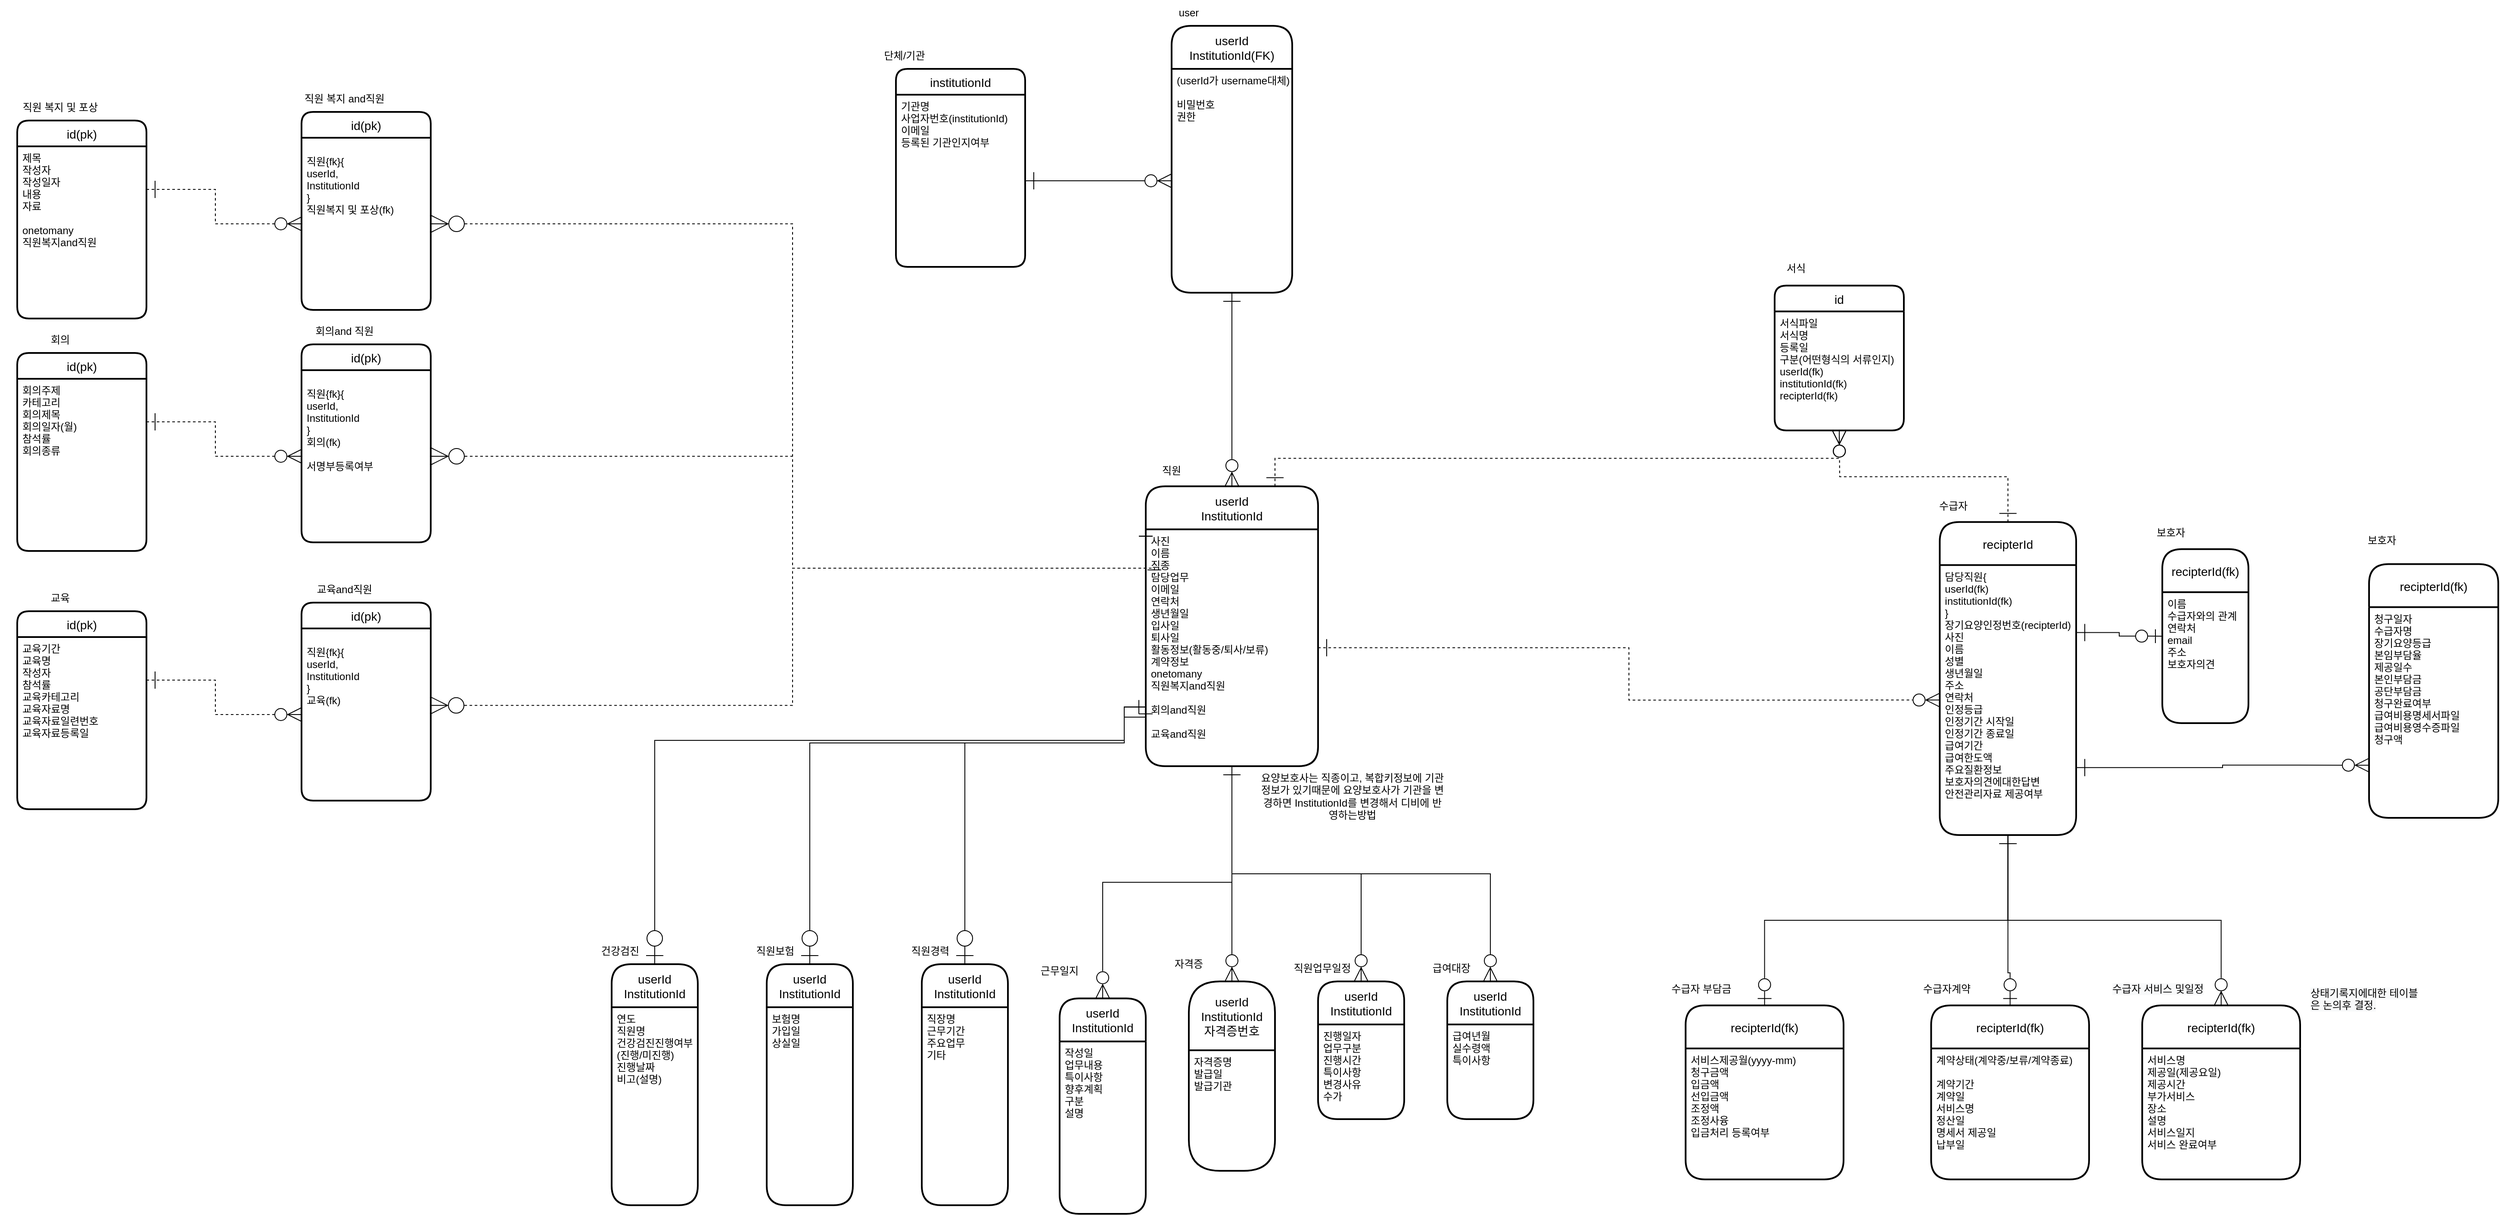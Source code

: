 <mxfile version="17.4.5" type="github">
  <diagram id="R2lEEEUBdFMjLlhIrx00" name="Page-1">
    <mxGraphModel dx="3601" dy="1676" grid="1" gridSize="10" guides="1" tooltips="1" connect="1" arrows="1" fold="1" page="1" pageScale="1" pageWidth="850" pageHeight="1100" math="0" shadow="0" extFonts="Permanent Marker^https://fonts.googleapis.com/css?family=Permanent+Marker">
      <root>
        <mxCell id="0" />
        <mxCell id="1" parent="0" />
        <mxCell id="DIDQX_OVSp32dabbZ__B-63" style="edgeStyle=orthogonalEdgeStyle;rounded=0;orthogonalLoop=1;jettySize=auto;html=1;exitX=0.5;exitY=1;exitDx=0;exitDy=0;entryX=0.5;entryY=0;entryDx=0;entryDy=0;startArrow=ERone;startFill=0;endArrow=ERzeroToMany;endFill=0;startSize=18;endSize=14;" edge="1" parent="1" source="DIDQX_OVSp32dabbZ__B-9" target="DIDQX_OVSp32dabbZ__B-27">
          <mxGeometry relative="1" as="geometry" />
        </mxCell>
        <mxCell id="DIDQX_OVSp32dabbZ__B-64" style="edgeStyle=orthogonalEdgeStyle;rounded=0;orthogonalLoop=1;jettySize=auto;html=1;exitX=0.5;exitY=1;exitDx=0;exitDy=0;startArrow=ERone;startFill=0;endArrow=ERzeroToMany;endFill=0;startSize=18;endSize=14;" edge="1" parent="1" source="DIDQX_OVSp32dabbZ__B-9" target="DIDQX_OVSp32dabbZ__B-25">
          <mxGeometry relative="1" as="geometry">
            <mxPoint x="230" y="480" as="sourcePoint" />
            <mxPoint x="530" y="580" as="targetPoint" />
          </mxGeometry>
        </mxCell>
        <mxCell id="DIDQX_OVSp32dabbZ__B-65" style="edgeStyle=orthogonalEdgeStyle;rounded=0;orthogonalLoop=1;jettySize=auto;html=1;exitX=0.5;exitY=1;exitDx=0;exitDy=0;startArrow=ERone;startFill=0;endArrow=ERzeroToMany;endFill=0;startSize=18;endSize=14;entryX=0.5;entryY=0;entryDx=0;entryDy=0;" edge="1" parent="1" source="DIDQX_OVSp32dabbZ__B-9" target="DIDQX_OVSp32dabbZ__B-14">
          <mxGeometry relative="1" as="geometry">
            <mxPoint x="230" y="480" as="sourcePoint" />
            <mxPoint x="380" y="580" as="targetPoint" />
          </mxGeometry>
        </mxCell>
        <mxCell id="DIDQX_OVSp32dabbZ__B-66" style="edgeStyle=orthogonalEdgeStyle;rounded=0;orthogonalLoop=1;jettySize=auto;html=1;exitX=0.5;exitY=1;exitDx=0;exitDy=0;startArrow=ERone;startFill=0;endArrow=ERzeroToMany;endFill=0;startSize=18;endSize=14;entryX=0.5;entryY=0;entryDx=0;entryDy=0;" edge="1" parent="1" source="DIDQX_OVSp32dabbZ__B-9" target="DIDQX_OVSp32dabbZ__B-18">
          <mxGeometry relative="1" as="geometry">
            <mxPoint x="230" y="480" as="sourcePoint" />
            <mxPoint x="230" y="580" as="targetPoint" />
          </mxGeometry>
        </mxCell>
        <mxCell id="DIDQX_OVSp32dabbZ__B-67" style="edgeStyle=orthogonalEdgeStyle;rounded=0;orthogonalLoop=1;jettySize=auto;html=1;exitX=1;exitY=0.5;exitDx=0;exitDy=0;startArrow=ERone;startFill=0;endArrow=ERzeroToMany;endFill=0;startSize=18;endSize=14;entryX=0;entryY=0.5;entryDx=0;entryDy=0;" edge="1" parent="1" source="DIDQX_OVSp32dabbZ__B-3" target="DIDQX_OVSp32dabbZ__B-7">
          <mxGeometry relative="1" as="geometry">
            <mxPoint x="-360" y="30" as="sourcePoint" />
            <mxPoint x="-510" y="130" as="targetPoint" />
          </mxGeometry>
        </mxCell>
        <mxCell id="DIDQX_OVSp32dabbZ__B-68" style="edgeStyle=orthogonalEdgeStyle;rounded=0;orthogonalLoop=1;jettySize=auto;html=1;exitX=0.5;exitY=1;exitDx=0;exitDy=0;startArrow=ERone;startFill=0;endArrow=ERzeroToMany;endFill=0;startSize=18;endSize=14;entryX=0.5;entryY=0;entryDx=0;entryDy=0;" edge="1" parent="1" source="DIDQX_OVSp32dabbZ__B-7" target="DIDQX_OVSp32dabbZ__B-8">
          <mxGeometry relative="1" as="geometry">
            <mxPoint x="145" y="210" as="sourcePoint" />
            <mxPoint x="-5" y="310" as="targetPoint" />
          </mxGeometry>
        </mxCell>
        <mxCell id="DIDQX_OVSp32dabbZ__B-72" style="edgeStyle=orthogonalEdgeStyle;rounded=0;orthogonalLoop=1;jettySize=auto;html=1;exitX=1;exitY=0.5;exitDx=0;exitDy=0;startArrow=ERone;startFill=0;endArrow=ERzeroToMany;endFill=0;startSize=18;endSize=14;entryX=0;entryY=0.5;entryDx=0;entryDy=0;dashed=1;" edge="1" parent="1" source="DIDQX_OVSp32dabbZ__B-9" target="DIDQX_OVSp32dabbZ__B-30">
          <mxGeometry relative="1" as="geometry">
            <mxPoint x="230" y="130" as="sourcePoint" />
            <mxPoint x="230" y="200" as="targetPoint" />
          </mxGeometry>
        </mxCell>
        <mxCell id="DIDQX_OVSp32dabbZ__B-73" style="edgeStyle=orthogonalEdgeStyle;rounded=0;orthogonalLoop=1;jettySize=auto;html=1;exitX=1;exitY=0.25;exitDx=0;exitDy=0;startArrow=ERone;startFill=0;endArrow=ERzeroToOne;endFill=0;startSize=18;endSize=14;entryX=0;entryY=0.5;entryDx=0;entryDy=0;" edge="1" parent="1" source="DIDQX_OVSp32dabbZ__B-30" target="DIDQX_OVSp32dabbZ__B-31">
          <mxGeometry relative="1" as="geometry">
            <mxPoint x="450" y="90" as="sourcePoint" />
            <mxPoint x="450" y="160" as="targetPoint" />
          </mxGeometry>
        </mxCell>
        <mxCell id="DIDQX_OVSp32dabbZ__B-117" style="edgeStyle=orthogonalEdgeStyle;rounded=0;orthogonalLoop=1;jettySize=auto;html=1;exitX=0.5;exitY=0;exitDx=0;exitDy=0;startArrow=ERzeroToOne;startFill=0;endArrow=ERone;endFill=0;startSize=18;endSize=14;entryX=0;entryY=0.75;entryDx=0;entryDy=0;" edge="1" parent="1" source="DIDQX_OVSp32dabbZ__B-114" target="DIDQX_OVSp32dabbZ__B-9">
          <mxGeometry relative="1" as="geometry">
            <mxPoint x="70" y="327.5" as="sourcePoint" />
            <mxPoint x="170" y="325.0" as="targetPoint" />
            <Array as="points">
              <mxPoint x="-610" y="413" />
              <mxPoint x="-425" y="413" />
            </Array>
          </mxGeometry>
        </mxCell>
        <mxCell id="DIDQX_OVSp32dabbZ__B-120" style="edgeStyle=orthogonalEdgeStyle;rounded=0;orthogonalLoop=1;jettySize=auto;html=1;exitX=0.5;exitY=0;exitDx=0;exitDy=0;startArrow=ERzeroToOne;startFill=0;endArrow=ERone;endFill=0;startSize=18;endSize=14;entryX=0;entryY=0.75;entryDx=0;entryDy=0;" edge="1" parent="1" source="DIDQX_OVSp32dabbZ__B-118" target="DIDQX_OVSp32dabbZ__B-9">
          <mxGeometry relative="1" as="geometry">
            <mxPoint x="-110" y="550" as="sourcePoint" />
            <mxPoint x="175.0" y="470.0" as="targetPoint" />
            <Array as="points">
              <mxPoint x="-790" y="413" />
              <mxPoint x="-425" y="413" />
            </Array>
          </mxGeometry>
        </mxCell>
        <mxCell id="DIDQX_OVSp32dabbZ__B-122" value="" style="group" vertex="1" connectable="0" parent="1">
          <mxGeometry x="-400" y="80" width="200" height="360" as="geometry" />
        </mxCell>
        <mxCell id="DIDQX_OVSp32dabbZ__B-8" value="userId&#xa;InstitutionId" style="swimlane;childLayout=stackLayout;horizontal=1;startSize=50;horizontalStack=0;rounded=1;fontSize=14;fontStyle=0;strokeWidth=2;resizeParent=0;resizeLast=1;shadow=0;dashed=0;align=center;" vertex="1" parent="DIDQX_OVSp32dabbZ__B-122">
          <mxGeometry y="34.839" width="200" height="325.161" as="geometry" />
        </mxCell>
        <mxCell id="DIDQX_OVSp32dabbZ__B-9" value="사진&#xa;이름&#xa;직종&#xa;담당업무&#xa;이메일&#xa;연락처&#xa;생년월일&#xa;입사일&#xa;퇴사일&#xa;활동정보(활동중/퇴사/보류)&#xa;계약정보&#xa;onetomany&#xa;직원복지and직원&#xa;&#xa;회의and직원&#xa;&#xa;교육and직원" style="align=left;strokeColor=none;fillColor=none;spacingLeft=4;fontSize=12;verticalAlign=top;resizable=0;rotatable=0;part=1;" vertex="1" parent="DIDQX_OVSp32dabbZ__B-8">
          <mxGeometry y="50" width="200" height="275.161" as="geometry" />
        </mxCell>
        <mxCell id="DIDQX_OVSp32dabbZ__B-107" value="직원&lt;span style=&quot;color: rgba(0 , 0 , 0 , 0) ; font-family: monospace ; font-size: 0px&quot;&gt;%3CmxGraphModel%3E%3Croot%3E%3CmxCell%20id%3D%220%22%2F%3E%3CmxCell%20id%3D%221%22%20parent%3D%220%22%2F%3E%3CmxCell%20id%3D%222%22%20value%3D%22%EC%84%9C%EC%8B%9D%22%20style%3D%22text%3Bhtml%3D1%3BstrokeColor%3Dnone%3BfillColor%3Dnone%3Balign%3Dcenter%3BverticalAlign%3Dmiddle%3BwhiteSpace%3Dwrap%3Brounded%3D0%3B%22%20vertex%3D%221%22%20parent%3D%221%22%3E%3CmxGeometry%20x%3D%22330%22%20y%3D%22-60%22%20width%3D%2260%22%20height%3D%2230%22%20as%3D%22geometry%22%2F%3E%3C%2FmxCell%3E%3C%2Froot%3E%3C%2FmxGraphModel%3E&lt;/span&gt;" style="text;html=1;strokeColor=none;fillColor=none;align=center;verticalAlign=middle;whiteSpace=wrap;rounded=0;" vertex="1" parent="DIDQX_OVSp32dabbZ__B-122">
          <mxGeometry width="60" height="34.839" as="geometry" />
        </mxCell>
        <mxCell id="DIDQX_OVSp32dabbZ__B-123" value="" style="group" vertex="1" connectable="0" parent="1">
          <mxGeometry x="-860" y="640" width="120" height="310" as="geometry" />
        </mxCell>
        <mxCell id="DIDQX_OVSp32dabbZ__B-118" value="userId&#xa;InstitutionId" style="swimlane;childLayout=stackLayout;horizontal=1;startSize=50;horizontalStack=0;rounded=1;fontSize=14;fontStyle=0;strokeWidth=2;resizeParent=0;resizeLast=1;shadow=0;dashed=0;align=center;" vertex="1" parent="DIDQX_OVSp32dabbZ__B-123">
          <mxGeometry x="20" y="30" width="100" height="280" as="geometry" />
        </mxCell>
        <mxCell id="DIDQX_OVSp32dabbZ__B-119" value="보험명&#xa;가입일&#xa;상실일&#xa;" style="align=left;strokeColor=none;fillColor=none;spacingLeft=4;fontSize=12;verticalAlign=top;resizable=0;rotatable=0;part=1;" vertex="1" parent="DIDQX_OVSp32dabbZ__B-118">
          <mxGeometry y="50" width="100" height="230" as="geometry" />
        </mxCell>
        <mxCell id="DIDQX_OVSp32dabbZ__B-121" value="직원보험" style="text;html=1;strokeColor=none;fillColor=none;align=center;verticalAlign=middle;whiteSpace=wrap;rounded=0;" vertex="1" parent="DIDQX_OVSp32dabbZ__B-123">
          <mxGeometry width="60" height="30" as="geometry" />
        </mxCell>
        <mxCell id="DIDQX_OVSp32dabbZ__B-124" value="" style="group" vertex="1" connectable="0" parent="1">
          <mxGeometry x="-680" y="640" width="120" height="310" as="geometry" />
        </mxCell>
        <mxCell id="DIDQX_OVSp32dabbZ__B-114" value="userId&#xa;InstitutionId" style="swimlane;childLayout=stackLayout;horizontal=1;startSize=50;horizontalStack=0;rounded=1;fontSize=14;fontStyle=0;strokeWidth=2;resizeParent=0;resizeLast=1;shadow=0;dashed=0;align=center;" vertex="1" parent="DIDQX_OVSp32dabbZ__B-124">
          <mxGeometry x="20" y="30" width="100" height="280" as="geometry" />
        </mxCell>
        <mxCell id="DIDQX_OVSp32dabbZ__B-115" value="직장명&#xa;근무기간&#xa;주요업무&#xa;기타" style="align=left;strokeColor=none;fillColor=none;spacingLeft=4;fontSize=12;verticalAlign=top;resizable=0;rotatable=0;part=1;" vertex="1" parent="DIDQX_OVSp32dabbZ__B-114">
          <mxGeometry y="50" width="100" height="230" as="geometry" />
        </mxCell>
        <mxCell id="DIDQX_OVSp32dabbZ__B-116" value="직원경력" style="text;html=1;strokeColor=none;fillColor=none;align=center;verticalAlign=middle;whiteSpace=wrap;rounded=0;" vertex="1" parent="DIDQX_OVSp32dabbZ__B-124">
          <mxGeometry width="60" height="30" as="geometry" />
        </mxCell>
        <mxCell id="DIDQX_OVSp32dabbZ__B-125" value="" style="group" vertex="1" connectable="0" parent="1">
          <mxGeometry x="-530" y="655" width="130" height="305" as="geometry" />
        </mxCell>
        <mxCell id="DIDQX_OVSp32dabbZ__B-18" value="userId&#xa;InstitutionId" style="swimlane;childLayout=stackLayout;horizontal=1;startSize=50;horizontalStack=0;rounded=1;fontSize=14;fontStyle=0;strokeWidth=2;resizeParent=0;resizeLast=1;shadow=0;dashed=0;align=center;" vertex="1" parent="DIDQX_OVSp32dabbZ__B-125">
          <mxGeometry x="30" y="54.744" width="100" height="250.256" as="geometry" />
        </mxCell>
        <mxCell id="DIDQX_OVSp32dabbZ__B-19" value="작성일&#xa;업무내용&#xa;특이사항&#xa;향후계획&#xa;구분&#xa;설명" style="align=left;strokeColor=none;fillColor=none;spacingLeft=4;fontSize=12;verticalAlign=top;resizable=0;rotatable=0;part=1;" vertex="1" parent="DIDQX_OVSp32dabbZ__B-18">
          <mxGeometry y="50" width="100" height="200.256" as="geometry" />
        </mxCell>
        <mxCell id="DIDQX_OVSp32dabbZ__B-110" value="근무일지&lt;span style=&quot;color: rgba(0 , 0 , 0 , 0) ; font-family: monospace ; font-size: 0px&quot;&gt;%3CmxGraphModel%3E%3Croot%3E%3CmxCell%20id%3D%220%22%2F%3E%3CmxCell%20id%3D%221%22%20parent%3D%220%22%2F%3E%3CmxCell%20id%3D%222%22%20value%3D%22%EC%84%9C%EC%8B%9D%22%20style%3D%22text%3Bhtml%3D1%3BstrokeColor%3Dnone%3BfillColor%3Dnone%3Balign%3Dcenter%3BverticalAlign%3Dmiddle%3BwhiteSpace%3Dwrap%3Brounded%3D0%3B%22%20vertex%3D%221%22%20parent%3D%221%22%3E%3CmxGeometry%20x%3D%22330%22%20y%3D%22-60%22%20width%3D%2260%22%20height%3D%2230%22%20as%3D%22geometry%22%2F%3E%3C%2FmxCell%3E%3C%2Froot%3E%3C%2FmxGraphModel%3E&lt;/span&gt;" style="text;html=1;strokeColor=none;fillColor=none;align=center;verticalAlign=middle;whiteSpace=wrap;rounded=0;" vertex="1" parent="DIDQX_OVSp32dabbZ__B-125">
          <mxGeometry width="60" height="46.923" as="geometry" />
        </mxCell>
        <mxCell id="DIDQX_OVSp32dabbZ__B-126" value="" style="group" vertex="1" connectable="0" parent="1">
          <mxGeometry x="-380" y="655" width="130" height="255" as="geometry" />
        </mxCell>
        <mxCell id="DIDQX_OVSp32dabbZ__B-14" value="userId&#xa;InstitutionId&#xa;자격증번호" style="swimlane;childLayout=stackLayout;horizontal=1;startSize=80;horizontalStack=0;rounded=1;fontSize=14;fontStyle=0;strokeWidth=2;resizeParent=0;resizeLast=1;shadow=0;dashed=0;align=center;" vertex="1" parent="DIDQX_OVSp32dabbZ__B-126">
          <mxGeometry x="30" y="35" width="100" height="220" as="geometry" />
        </mxCell>
        <mxCell id="DIDQX_OVSp32dabbZ__B-15" value="자격증명&#xa;발급일&#xa;발급기관" style="align=left;strokeColor=none;fillColor=none;spacingLeft=4;fontSize=12;verticalAlign=top;resizable=0;rotatable=0;part=1;" vertex="1" parent="DIDQX_OVSp32dabbZ__B-14">
          <mxGeometry y="80" width="100" height="140" as="geometry" />
        </mxCell>
        <mxCell id="DIDQX_OVSp32dabbZ__B-111" value="자격증" style="text;html=1;strokeColor=none;fillColor=none;align=center;verticalAlign=middle;whiteSpace=wrap;rounded=0;" vertex="1" parent="DIDQX_OVSp32dabbZ__B-126">
          <mxGeometry width="60" height="30" as="geometry" />
        </mxCell>
        <mxCell id="DIDQX_OVSp32dabbZ__B-127" value="" style="group" vertex="1" connectable="0" parent="1">
          <mxGeometry x="-230" y="660" width="130" height="190" as="geometry" />
        </mxCell>
        <mxCell id="DIDQX_OVSp32dabbZ__B-25" value="userId&#xa;InstitutionId" style="swimlane;childLayout=stackLayout;horizontal=1;startSize=50;horizontalStack=0;rounded=1;fontSize=14;fontStyle=0;strokeWidth=2;resizeParent=0;resizeLast=1;shadow=0;dashed=0;align=center;" vertex="1" parent="DIDQX_OVSp32dabbZ__B-127">
          <mxGeometry x="30" y="30" width="100" height="160" as="geometry" />
        </mxCell>
        <mxCell id="DIDQX_OVSp32dabbZ__B-26" value="진행일자&#xa;업무구분&#xa;진행시간&#xa;특이사항&#xa;변경사유&#xa;수가" style="align=left;strokeColor=none;fillColor=none;spacingLeft=4;fontSize=12;verticalAlign=top;resizable=0;rotatable=0;part=1;" vertex="1" parent="DIDQX_OVSp32dabbZ__B-25">
          <mxGeometry y="50" width="100" height="110" as="geometry" />
        </mxCell>
        <mxCell id="DIDQX_OVSp32dabbZ__B-112" value="직원업무일정" style="text;html=1;strokeColor=none;fillColor=none;align=center;verticalAlign=middle;whiteSpace=wrap;rounded=0;" vertex="1" parent="DIDQX_OVSp32dabbZ__B-127">
          <mxGeometry width="70" height="30" as="geometry" />
        </mxCell>
        <mxCell id="DIDQX_OVSp32dabbZ__B-128" value="" style="group" vertex="1" connectable="0" parent="1">
          <mxGeometry x="-80" y="660" width="130" height="190" as="geometry" />
        </mxCell>
        <mxCell id="DIDQX_OVSp32dabbZ__B-27" value="userId&#xa;InstitutionId" style="swimlane;childLayout=stackLayout;horizontal=1;startSize=50;horizontalStack=0;rounded=1;fontSize=14;fontStyle=0;strokeWidth=2;resizeParent=0;resizeLast=1;shadow=0;dashed=0;align=center;" vertex="1" parent="DIDQX_OVSp32dabbZ__B-128">
          <mxGeometry x="30" y="30" width="100" height="160" as="geometry" />
        </mxCell>
        <mxCell id="DIDQX_OVSp32dabbZ__B-28" value="급여년월&#xa;실수령액&#xa;특이사항" style="align=left;strokeColor=none;fillColor=none;spacingLeft=4;fontSize=12;verticalAlign=top;resizable=0;rotatable=0;part=1;" vertex="1" parent="DIDQX_OVSp32dabbZ__B-27">
          <mxGeometry y="50" width="100" height="110" as="geometry" />
        </mxCell>
        <mxCell id="DIDQX_OVSp32dabbZ__B-113" value="급여대장" style="text;html=1;strokeColor=none;fillColor=none;align=center;verticalAlign=middle;whiteSpace=wrap;rounded=0;" vertex="1" parent="DIDQX_OVSp32dabbZ__B-128">
          <mxGeometry width="70" height="30" as="geometry" />
        </mxCell>
        <mxCell id="DIDQX_OVSp32dabbZ__B-129" value="" style="group" vertex="1" connectable="0" parent="1">
          <mxGeometry x="490" y="120" width="190" height="400" as="geometry" />
        </mxCell>
        <mxCell id="DIDQX_OVSp32dabbZ__B-29" value="recipterId" style="swimlane;childLayout=stackLayout;horizontal=1;startSize=50;horizontalStack=0;rounded=1;fontSize=14;fontStyle=0;strokeWidth=2;resizeParent=0;resizeLast=1;shadow=0;dashed=0;align=center;" vertex="1" parent="DIDQX_OVSp32dabbZ__B-129">
          <mxGeometry x="31.667" y="36.364" width="158.333" height="363.636" as="geometry" />
        </mxCell>
        <mxCell id="DIDQX_OVSp32dabbZ__B-30" value="담당직원{&#xa;userId(fk)&#xa;institutionId(fk)&#xa;}&#xa;장기요양인정번호(recipterId)&#xa;사진&#xa;이름&#xa;성별&#xa;생년월일&#xa;주소&#xa;연락처&#xa;인정등급&#xa;인정기간 시작일&#xa;인정기간 종료일&#xa;급여기간&#xa;급여한도액&#xa;주요질환정보&#xa;보호자의견에대한답변&#xa;안전관리자료 제공여부" style="align=left;strokeColor=none;fillColor=none;spacingLeft=4;fontSize=12;verticalAlign=top;resizable=0;rotatable=0;part=1;" vertex="1" parent="DIDQX_OVSp32dabbZ__B-29">
          <mxGeometry y="50" width="158.333" height="313.636" as="geometry" />
        </mxCell>
        <mxCell id="DIDQX_OVSp32dabbZ__B-108" value="수급자&lt;span style=&quot;color: rgba(0 , 0 , 0 , 0) ; font-family: monospace ; font-size: 0px&quot;&gt;%3CmxGraphModel%3E%3Croot%3E%3CmxCell%20id%3D%220%22%2F%3E%3CmxCell%20id%3D%221%22%20parent%3D%220%22%2F%3E%3CmxCell%20id%3D%222%22%20value%3D%22%EC%84%9C%EC%8B%9D%22%20style%3D%22text%3Bhtml%3D1%3BstrokeColor%3Dnone%3BfillColor%3Dnone%3Balign%3Dcenter%3BverticalAlign%3Dmiddle%3BwhiteSpace%3Dwrap%3Brounded%3D0%3B%22%20vertex%3D%221%22%20parent%3D%221%22%3E%3CmxGeometry%20x%3D%22330%22%20y%3D%22-60%22%20width%3D%2260%22%20height%3D%2230%22%20as%3D%22geometry%22%2F%3E%3C%2FmxCell%3E%3C%2Froot%3E%3C%2FmxGraphModel%3E&lt;/span&gt;" style="text;html=1;strokeColor=none;fillColor=none;align=center;verticalAlign=middle;whiteSpace=wrap;rounded=0;" vertex="1" parent="DIDQX_OVSp32dabbZ__B-129">
          <mxGeometry width="95" height="36.364" as="geometry" />
        </mxCell>
        <mxCell id="DIDQX_OVSp32dabbZ__B-130" value="" style="group" vertex="1" connectable="0" parent="1">
          <mxGeometry x="760" y="150" width="120" height="240" as="geometry" />
        </mxCell>
        <mxCell id="DIDQX_OVSp32dabbZ__B-31" value="recipterId(fk)" style="swimlane;childLayout=stackLayout;horizontal=1;startSize=50;horizontalStack=0;rounded=1;fontSize=14;fontStyle=0;strokeWidth=2;resizeParent=0;resizeLast=1;shadow=0;dashed=0;align=center;" vertex="1" parent="DIDQX_OVSp32dabbZ__B-130">
          <mxGeometry x="20" y="37.895" width="100" height="202.105" as="geometry" />
        </mxCell>
        <mxCell id="DIDQX_OVSp32dabbZ__B-32" value="이름&#xa;수급자와의 관계&#xa;연락처&#xa;email&#xa;주소&#xa;보호자의견&#xa;" style="align=left;strokeColor=none;fillColor=none;spacingLeft=4;fontSize=12;verticalAlign=top;resizable=0;rotatable=0;part=1;" vertex="1" parent="DIDQX_OVSp32dabbZ__B-31">
          <mxGeometry y="50" width="100" height="152.105" as="geometry" />
        </mxCell>
        <mxCell id="DIDQX_OVSp32dabbZ__B-109" value="보호자" style="text;html=1;strokeColor=none;fillColor=none;align=center;verticalAlign=middle;whiteSpace=wrap;rounded=0;" vertex="1" parent="DIDQX_OVSp32dabbZ__B-130">
          <mxGeometry width="60" height="37.895" as="geometry" />
        </mxCell>
        <mxCell id="DIDQX_OVSp32dabbZ__B-131" value="" style="group" vertex="1" connectable="0" parent="1">
          <mxGeometry x="-710" y="-400" width="170" height="260" as="geometry" />
        </mxCell>
        <mxCell id="DIDQX_OVSp32dabbZ__B-2" value="institutionId" style="swimlane;childLayout=stackLayout;horizontal=1;startSize=30;horizontalStack=0;rounded=1;fontSize=14;fontStyle=0;strokeWidth=2;resizeParent=0;resizeLast=1;shadow=0;dashed=0;align=center;" vertex="1" parent="DIDQX_OVSp32dabbZ__B-131">
          <mxGeometry x="20" y="30" width="150" height="230" as="geometry">
            <mxRectangle x="-10" y="-20" width="100" height="30" as="alternateBounds" />
          </mxGeometry>
        </mxCell>
        <mxCell id="DIDQX_OVSp32dabbZ__B-3" value="기관명&#xa;사업자번호(institutionId)&#xa;이메일&#xa;등록된 기관인지여부&#xa;" style="align=left;strokeColor=none;fillColor=none;spacingLeft=4;fontSize=12;verticalAlign=top;resizable=0;rotatable=0;part=1;" vertex="1" parent="DIDQX_OVSp32dabbZ__B-2">
          <mxGeometry y="30" width="150" height="200" as="geometry" />
        </mxCell>
        <mxCell id="DIDQX_OVSp32dabbZ__B-106" value="단체/기관" style="text;html=1;strokeColor=none;fillColor=none;align=center;verticalAlign=middle;whiteSpace=wrap;rounded=0;" vertex="1" parent="DIDQX_OVSp32dabbZ__B-131">
          <mxGeometry width="60" height="30" as="geometry" />
        </mxCell>
        <mxCell id="DIDQX_OVSp32dabbZ__B-132" value="" style="group" vertex="1" connectable="0" parent="1">
          <mxGeometry x="-400" y="-450" width="170" height="340" as="geometry" />
        </mxCell>
        <mxCell id="DIDQX_OVSp32dabbZ__B-6" value="userId&#xa;InstitutionId(FK)" style="swimlane;childLayout=stackLayout;horizontal=1;startSize=50;horizontalStack=0;rounded=1;fontSize=14;fontStyle=0;strokeWidth=2;resizeParent=0;resizeLast=1;shadow=0;dashed=0;align=center;" vertex="1" parent="DIDQX_OVSp32dabbZ__B-132">
          <mxGeometry x="30" y="30" width="140" height="310" as="geometry" />
        </mxCell>
        <mxCell id="DIDQX_OVSp32dabbZ__B-7" value="(userId가 username대체)&#xa;&#xa;비밀번호&#xa;권한&#xa;" style="align=left;strokeColor=none;fillColor=none;spacingLeft=4;fontSize=12;verticalAlign=top;resizable=0;rotatable=0;part=1;" vertex="1" parent="DIDQX_OVSp32dabbZ__B-6">
          <mxGeometry y="50" width="140" height="260" as="geometry" />
        </mxCell>
        <mxCell id="DIDQX_OVSp32dabbZ__B-105" value="user" style="text;html=1;strokeColor=none;fillColor=none;align=center;verticalAlign=middle;whiteSpace=wrap;rounded=0;" vertex="1" parent="DIDQX_OVSp32dabbZ__B-132">
          <mxGeometry width="100" height="30" as="geometry" />
        </mxCell>
        <mxCell id="DIDQX_OVSp32dabbZ__B-133" value="" style="group" vertex="1" connectable="0" parent="1">
          <mxGeometry x="330" y="-170" width="150" height="220" as="geometry" />
        </mxCell>
        <mxCell id="DIDQX_OVSp32dabbZ__B-74" value="id" style="swimlane;childLayout=stackLayout;horizontal=1;startSize=30;horizontalStack=0;rounded=1;fontSize=14;fontStyle=0;strokeWidth=2;resizeParent=0;resizeLast=1;shadow=0;dashed=0;align=center;" vertex="1" parent="DIDQX_OVSp32dabbZ__B-133">
          <mxGeometry y="51.765" width="150" height="168.235" as="geometry" />
        </mxCell>
        <mxCell id="DIDQX_OVSp32dabbZ__B-75" value="서식파일&#xa;서식명&#xa;등록일&#xa;구분(어떤형식의 서류인지)&#xa;userId(fk)&#xa;institutionId(fk)&#xa;recipterId(fk)" style="align=left;strokeColor=none;fillColor=none;spacingLeft=4;fontSize=12;verticalAlign=top;resizable=0;rotatable=0;part=1;" vertex="1" parent="DIDQX_OVSp32dabbZ__B-74">
          <mxGeometry y="30" width="150" height="138.235" as="geometry" />
        </mxCell>
        <mxCell id="DIDQX_OVSp32dabbZ__B-104" value="서식" style="text;html=1;strokeColor=none;fillColor=none;align=center;verticalAlign=middle;whiteSpace=wrap;rounded=0;" vertex="1" parent="DIDQX_OVSp32dabbZ__B-133">
          <mxGeometry y="12.941" width="50" height="38.824" as="geometry" />
        </mxCell>
        <mxCell id="DIDQX_OVSp32dabbZ__B-136" style="edgeStyle=orthogonalEdgeStyle;rounded=0;orthogonalLoop=1;jettySize=auto;html=1;exitX=0.75;exitY=0;exitDx=0;exitDy=0;startArrow=ERone;startFill=0;endArrow=ERzeroToMany;endFill=0;startSize=18;endSize=14;entryX=0.5;entryY=1;entryDx=0;entryDy=0;dashed=1;" edge="1" parent="1" source="DIDQX_OVSp32dabbZ__B-8" target="DIDQX_OVSp32dabbZ__B-75">
          <mxGeometry relative="1" as="geometry">
            <mxPoint x="240" y="130" as="sourcePoint" />
            <mxPoint x="330" y="140" as="targetPoint" />
          </mxGeometry>
        </mxCell>
        <mxCell id="DIDQX_OVSp32dabbZ__B-137" style="edgeStyle=orthogonalEdgeStyle;rounded=0;orthogonalLoop=1;jettySize=auto;html=1;startArrow=ERone;startFill=0;endArrow=ERzeroToMany;endFill=0;startSize=18;endSize=14;entryX=0.5;entryY=1;entryDx=0;entryDy=0;dashed=1;exitX=0.5;exitY=0;exitDx=0;exitDy=0;" edge="1" parent="1" source="DIDQX_OVSp32dabbZ__B-29">
          <mxGeometry relative="1" as="geometry">
            <mxPoint x="405" y="190" as="sourcePoint" />
            <mxPoint x="405" y="50" as="targetPoint" />
          </mxGeometry>
        </mxCell>
        <mxCell id="DIDQX_OVSp32dabbZ__B-138" value="" style="group" vertex="1" connectable="0" parent="1">
          <mxGeometry x="-1040" y="640" width="120" height="310" as="geometry" />
        </mxCell>
        <mxCell id="DIDQX_OVSp32dabbZ__B-139" value="userId&#xa;InstitutionId" style="swimlane;childLayout=stackLayout;horizontal=1;startSize=50;horizontalStack=0;rounded=1;fontSize=14;fontStyle=0;strokeWidth=2;resizeParent=0;resizeLast=1;shadow=0;dashed=0;align=center;" vertex="1" parent="DIDQX_OVSp32dabbZ__B-138">
          <mxGeometry x="20" y="30" width="100" height="280" as="geometry" />
        </mxCell>
        <mxCell id="DIDQX_OVSp32dabbZ__B-140" value="연도&#xa;직원명&#xa;건강검진진행여부&#xa;(진행/미진행)&#xa;진행날짜&#xa;비고(설명)" style="align=left;strokeColor=none;fillColor=none;spacingLeft=4;fontSize=12;verticalAlign=top;resizable=0;rotatable=0;part=1;" vertex="1" parent="DIDQX_OVSp32dabbZ__B-139">
          <mxGeometry y="50" width="100" height="230" as="geometry" />
        </mxCell>
        <mxCell id="DIDQX_OVSp32dabbZ__B-141" value="건강검진" style="text;html=1;strokeColor=none;fillColor=none;align=center;verticalAlign=middle;whiteSpace=wrap;rounded=0;" vertex="1" parent="DIDQX_OVSp32dabbZ__B-138">
          <mxGeometry width="60" height="30" as="geometry" />
        </mxCell>
        <mxCell id="DIDQX_OVSp32dabbZ__B-143" style="edgeStyle=orthogonalEdgeStyle;rounded=0;orthogonalLoop=1;jettySize=auto;html=1;exitX=0.5;exitY=0;exitDx=0;exitDy=0;startArrow=ERzeroToOne;startFill=0;endArrow=ERone;endFill=0;startSize=18;endSize=14;entryX=0;entryY=0.75;entryDx=0;entryDy=0;" edge="1" parent="1" source="DIDQX_OVSp32dabbZ__B-139" target="DIDQX_OVSp32dabbZ__B-9">
          <mxGeometry relative="1" as="geometry">
            <mxPoint x="-790" y="667.5" as="sourcePoint" />
            <mxPoint x="-400" y="380" as="targetPoint" />
            <Array as="points">
              <mxPoint x="-970" y="410" />
              <mxPoint x="-425" y="410" />
              <mxPoint x="-425" y="383" />
              <mxPoint x="-400" y="383" />
            </Array>
          </mxGeometry>
        </mxCell>
        <mxCell id="DIDQX_OVSp32dabbZ__B-153" value="" style="group" vertex="1" connectable="0" parent="1">
          <mxGeometry x="475" y="680" width="220" height="240" as="geometry" />
        </mxCell>
        <mxCell id="DIDQX_OVSp32dabbZ__B-154" value="recipterId(fk)" style="swimlane;childLayout=stackLayout;horizontal=1;startSize=50;horizontalStack=0;rounded=1;fontSize=14;fontStyle=0;strokeWidth=2;resizeParent=0;resizeLast=1;shadow=0;dashed=0;align=center;" vertex="1" parent="DIDQX_OVSp32dabbZ__B-153">
          <mxGeometry x="36.667" y="37.895" width="183.333" height="202.105" as="geometry" />
        </mxCell>
        <mxCell id="DIDQX_OVSp32dabbZ__B-155" value="계약상태(계약중/보류/계약종료)&#xa;&#xa;계약기간&#xa;계약일&#xa;서비스명&#xa;정산일&#xa;명세서 제공일&#xa;납부일&#xa;" style="align=left;strokeColor=none;fillColor=none;spacingLeft=4;fontSize=12;verticalAlign=top;resizable=0;rotatable=0;part=1;" vertex="1" parent="DIDQX_OVSp32dabbZ__B-154">
          <mxGeometry y="50" width="183.333" height="152.105" as="geometry" />
        </mxCell>
        <mxCell id="DIDQX_OVSp32dabbZ__B-156" value="수급자계약" style="text;html=1;strokeColor=none;fillColor=none;align=center;verticalAlign=middle;whiteSpace=wrap;rounded=0;" vertex="1" parent="DIDQX_OVSp32dabbZ__B-153">
          <mxGeometry width="110" height="37.895" as="geometry" />
        </mxCell>
        <mxCell id="DIDQX_OVSp32dabbZ__B-157" style="edgeStyle=orthogonalEdgeStyle;rounded=0;orthogonalLoop=1;jettySize=auto;html=1;exitX=0.5;exitY=1;exitDx=0;exitDy=0;startArrow=ERone;startFill=0;endArrow=ERzeroToOne;endFill=0;startSize=18;endSize=14;entryX=0.5;entryY=0;entryDx=0;entryDy=0;" edge="1" parent="1" source="DIDQX_OVSp32dabbZ__B-30" target="DIDQX_OVSp32dabbZ__B-154">
          <mxGeometry relative="1" as="geometry">
            <mxPoint x="690" y="535.903" as="sourcePoint" />
            <mxPoint x="790" y="540.077" as="targetPoint" />
            <Array as="points">
              <mxPoint x="601" y="680" />
              <mxPoint x="603" y="680" />
            </Array>
          </mxGeometry>
        </mxCell>
        <mxCell id="DIDQX_OVSp32dabbZ__B-158" value="" style="group" vertex="1" connectable="0" parent="1">
          <mxGeometry x="720" y="680" width="220" height="240" as="geometry" />
        </mxCell>
        <mxCell id="DIDQX_OVSp32dabbZ__B-159" value="recipterId(fk)" style="swimlane;childLayout=stackLayout;horizontal=1;startSize=50;horizontalStack=0;rounded=1;fontSize=14;fontStyle=0;strokeWidth=2;resizeParent=0;resizeLast=1;shadow=0;dashed=0;align=center;" vertex="1" parent="DIDQX_OVSp32dabbZ__B-158">
          <mxGeometry x="36.667" y="37.895" width="183.333" height="202.105" as="geometry" />
        </mxCell>
        <mxCell id="DIDQX_OVSp32dabbZ__B-160" value="서비스명&#xa;제공일(제공요일)&#xa;제공시간&#xa;부가서비스&#xa;장소&#xa;설명&#xa;서비스일지&#xa;서비스 완료여부" style="align=left;strokeColor=none;fillColor=none;spacingLeft=4;fontSize=12;verticalAlign=top;resizable=0;rotatable=0;part=1;" vertex="1" parent="DIDQX_OVSp32dabbZ__B-159">
          <mxGeometry y="50" width="183.333" height="152.105" as="geometry" />
        </mxCell>
        <mxCell id="DIDQX_OVSp32dabbZ__B-161" value="&lt;meta charset=&quot;utf-8&quot;&gt;&lt;span style=&quot;color: rgb(0, 0, 0); font-family: helvetica; font-size: 12px; font-style: normal; font-weight: 400; letter-spacing: normal; text-align: center; text-indent: 0px; text-transform: none; word-spacing: 0px; background-color: rgb(248, 249, 250); display: inline; float: none;&quot;&gt;수급자 서비스 및일정&lt;/span&gt;" style="text;html=1;strokeColor=none;fillColor=none;align=center;verticalAlign=middle;whiteSpace=wrap;rounded=0;" vertex="1" parent="DIDQX_OVSp32dabbZ__B-158">
          <mxGeometry width="110" height="37.895" as="geometry" />
        </mxCell>
        <mxCell id="DIDQX_OVSp32dabbZ__B-162" style="edgeStyle=orthogonalEdgeStyle;rounded=0;orthogonalLoop=1;jettySize=auto;html=1;exitX=0.5;exitY=1;exitDx=0;exitDy=0;startArrow=ERone;startFill=0;endArrow=ERzeroToMany;endFill=0;startSize=18;endSize=14;entryX=0.5;entryY=0;entryDx=0;entryDy=0;" edge="1" parent="1" source="DIDQX_OVSp32dabbZ__B-30" target="DIDQX_OVSp32dabbZ__B-159">
          <mxGeometry relative="1" as="geometry">
            <mxPoint x="800.023" y="492.11" as="sourcePoint" />
            <mxPoint x="797.523" y="680.005" as="targetPoint" />
          </mxGeometry>
        </mxCell>
        <mxCell id="DIDQX_OVSp32dabbZ__B-163" value="" style="group" vertex="1" connectable="0" parent="1">
          <mxGeometry x="190" y="680" width="220" height="240" as="geometry" />
        </mxCell>
        <mxCell id="DIDQX_OVSp32dabbZ__B-164" value="recipterId(fk)" style="swimlane;childLayout=stackLayout;horizontal=1;startSize=50;horizontalStack=0;rounded=1;fontSize=14;fontStyle=0;strokeWidth=2;resizeParent=0;resizeLast=1;shadow=0;dashed=0;align=center;" vertex="1" parent="DIDQX_OVSp32dabbZ__B-163">
          <mxGeometry x="36.667" y="37.895" width="183.333" height="202.105" as="geometry" />
        </mxCell>
        <mxCell id="DIDQX_OVSp32dabbZ__B-165" value="서비스제공월(yyyy-mm)&#xa;청구금액&#xa;입금액&#xa;선입금액&#xa;조정액&#xa;조정사융&#xa;입금처리 등록여부" style="align=left;strokeColor=none;fillColor=none;spacingLeft=4;fontSize=12;verticalAlign=top;resizable=0;rotatable=0;part=1;" vertex="1" parent="DIDQX_OVSp32dabbZ__B-164">
          <mxGeometry y="50" width="183.333" height="152.105" as="geometry" />
        </mxCell>
        <mxCell id="DIDQX_OVSp32dabbZ__B-166" value="수급자 부담금" style="text;html=1;strokeColor=none;fillColor=none;align=center;verticalAlign=middle;whiteSpace=wrap;rounded=0;" vertex="1" parent="DIDQX_OVSp32dabbZ__B-163">
          <mxGeometry width="110" height="37.895" as="geometry" />
        </mxCell>
        <mxCell id="DIDQX_OVSp32dabbZ__B-167" style="edgeStyle=orthogonalEdgeStyle;rounded=0;orthogonalLoop=1;jettySize=auto;html=1;startArrow=ERone;startFill=0;endArrow=ERzeroToOne;endFill=0;startSize=18;endSize=14;entryX=0.5;entryY=0;entryDx=0;entryDy=0;exitX=0.5;exitY=1;exitDx=0;exitDy=0;" edge="1" parent="1" source="DIDQX_OVSp32dabbZ__B-30" target="DIDQX_OVSp32dabbZ__B-164">
          <mxGeometry relative="1" as="geometry">
            <mxPoint x="520" y="570" as="sourcePoint" />
            <mxPoint x="317.503" y="717.895" as="targetPoint" />
          </mxGeometry>
        </mxCell>
        <mxCell id="DIDQX_OVSp32dabbZ__B-178" value="요양보호사는 직종이고, 복합키정보에 기관정보가 있기때문에 요양보호사가 기관을 변경하면 InstitutionId를 변경해서 디비에 반영하는방법" style="text;html=1;strokeColor=none;fillColor=none;align=center;verticalAlign=middle;whiteSpace=wrap;rounded=0;" vertex="1" parent="1">
          <mxGeometry x="-270" y="460" width="220" height="30" as="geometry" />
        </mxCell>
        <mxCell id="DIDQX_OVSp32dabbZ__B-189" value="&lt;span style=&quot;color: rgb(0 , 0 , 0) ; font-family: &amp;#34;helvetica&amp;#34; ; font-size: 12px ; font-style: normal ; font-weight: 400 ; letter-spacing: normal ; text-align: center ; text-indent: 0px ; text-transform: none ; word-spacing: 0px ; background-color: rgb(248 , 249 , 250) ; display: inline ; float: none&quot;&gt;상태기록지에대한 테이블은 논의후 결정.&lt;/span&gt;" style="text;whiteSpace=wrap;html=1;" vertex="1" parent="1">
          <mxGeometry x="950" y="690" width="130" height="30" as="geometry" />
        </mxCell>
        <mxCell id="DIDQX_OVSp32dabbZ__B-190" value="" style="group" vertex="1" connectable="0" parent="1">
          <mxGeometry x="-1730" y="-340" width="170" height="260" as="geometry" />
        </mxCell>
        <mxCell id="DIDQX_OVSp32dabbZ__B-191" value="id(pk)" style="swimlane;childLayout=stackLayout;horizontal=1;startSize=30;horizontalStack=0;rounded=1;fontSize=14;fontStyle=0;strokeWidth=2;resizeParent=0;resizeLast=1;shadow=0;dashed=0;align=center;" vertex="1" parent="DIDQX_OVSp32dabbZ__B-190">
          <mxGeometry x="20" y="30" width="150" height="230" as="geometry">
            <mxRectangle x="-10" y="-20" width="100" height="30" as="alternateBounds" />
          </mxGeometry>
        </mxCell>
        <mxCell id="DIDQX_OVSp32dabbZ__B-192" value="제목&#xa;작성자&#xa;작성일자&#xa;내용&#xa;자료&#xa;&#xa;onetomany&#xa;직원복지and직원" style="align=left;strokeColor=none;fillColor=none;spacingLeft=4;fontSize=12;verticalAlign=top;resizable=0;rotatable=0;part=1;" vertex="1" parent="DIDQX_OVSp32dabbZ__B-191">
          <mxGeometry y="30" width="150" height="200" as="geometry" />
        </mxCell>
        <mxCell id="DIDQX_OVSp32dabbZ__B-193" value="직원 복지 및 포상" style="text;html=1;strokeColor=none;fillColor=none;align=center;verticalAlign=middle;whiteSpace=wrap;rounded=0;" vertex="1" parent="DIDQX_OVSp32dabbZ__B-190">
          <mxGeometry width="140" height="30" as="geometry" />
        </mxCell>
        <mxCell id="DIDQX_OVSp32dabbZ__B-194" style="edgeStyle=orthogonalEdgeStyle;rounded=0;orthogonalLoop=1;jettySize=auto;html=1;startArrow=ERzeroToMany;startFill=0;endArrow=ERone;endFill=0;startSize=18;endSize=14;dashed=1;exitX=1;exitY=0.5;exitDx=0;exitDy=0;entryX=0;entryY=0;entryDx=0;entryDy=0;" edge="1" parent="1" source="DIDQX_OVSp32dabbZ__B-197" target="DIDQX_OVSp32dabbZ__B-9">
          <mxGeometry relative="1" as="geometry">
            <mxPoint x="-1180" y="20" as="sourcePoint" />
            <mxPoint x="-690" y="235.0" as="targetPoint" />
            <Array as="points">
              <mxPoint x="-810" y="-190" />
              <mxPoint x="-810" y="210" />
            </Array>
          </mxGeometry>
        </mxCell>
        <mxCell id="DIDQX_OVSp32dabbZ__B-195" value="" style="group" vertex="1" connectable="0" parent="1">
          <mxGeometry x="-1400" y="-350" width="170" height="260" as="geometry" />
        </mxCell>
        <mxCell id="DIDQX_OVSp32dabbZ__B-196" value="id(pk)" style="swimlane;childLayout=stackLayout;horizontal=1;startSize=30;horizontalStack=0;rounded=1;fontSize=14;fontStyle=0;strokeWidth=2;resizeParent=0;resizeLast=1;shadow=0;dashed=0;align=center;" vertex="1" parent="DIDQX_OVSp32dabbZ__B-195">
          <mxGeometry x="20" y="30" width="150" height="230" as="geometry">
            <mxRectangle x="-10" y="-20" width="100" height="30" as="alternateBounds" />
          </mxGeometry>
        </mxCell>
        <mxCell id="DIDQX_OVSp32dabbZ__B-197" value="&#xa;직원{fk}{&#xa;userId,&#xa;InstitutionId&#xa;}&#xa;직원복지 및 포상(fk)&#xa;&#xa;" style="align=left;strokeColor=none;fillColor=none;spacingLeft=4;fontSize=12;verticalAlign=top;resizable=0;rotatable=0;part=1;" vertex="1" parent="DIDQX_OVSp32dabbZ__B-196">
          <mxGeometry y="30" width="150" height="200" as="geometry" />
        </mxCell>
        <mxCell id="DIDQX_OVSp32dabbZ__B-198" value="직원 복지 and직원" style="text;html=1;strokeColor=none;fillColor=none;align=center;verticalAlign=middle;whiteSpace=wrap;rounded=0;" vertex="1" parent="DIDQX_OVSp32dabbZ__B-195">
          <mxGeometry width="140" height="30" as="geometry" />
        </mxCell>
        <mxCell id="DIDQX_OVSp32dabbZ__B-199" style="edgeStyle=orthogonalEdgeStyle;rounded=0;orthogonalLoop=1;jettySize=auto;html=1;startArrow=ERone;startFill=0;endArrow=ERzeroToMany;endFill=0;startSize=18;endSize=14;dashed=1;exitX=1;exitY=0.25;exitDx=0;exitDy=0;" edge="1" parent="1" source="DIDQX_OVSp32dabbZ__B-192">
          <mxGeometry relative="1" as="geometry">
            <mxPoint x="-1530.0" y="-220" as="sourcePoint" />
            <mxPoint x="-1380" y="-190" as="targetPoint" />
            <Array as="points">
              <mxPoint x="-1480" y="-230" />
              <mxPoint x="-1480" y="-190" />
            </Array>
          </mxGeometry>
        </mxCell>
        <mxCell id="DIDQX_OVSp32dabbZ__B-210" value="" style="group" vertex="1" connectable="0" parent="1">
          <mxGeometry x="-1730" y="-70" width="170" height="260" as="geometry" />
        </mxCell>
        <mxCell id="DIDQX_OVSp32dabbZ__B-211" value="id(pk)" style="swimlane;childLayout=stackLayout;horizontal=1;startSize=30;horizontalStack=0;rounded=1;fontSize=14;fontStyle=0;strokeWidth=2;resizeParent=0;resizeLast=1;shadow=0;dashed=0;align=center;" vertex="1" parent="DIDQX_OVSp32dabbZ__B-210">
          <mxGeometry x="20" y="30" width="150" height="230" as="geometry">
            <mxRectangle x="-10" y="-20" width="100" height="30" as="alternateBounds" />
          </mxGeometry>
        </mxCell>
        <mxCell id="DIDQX_OVSp32dabbZ__B-212" value="회의주제&#xa;카테고리&#xa;회의제목&#xa;회의일자(월)&#xa;참석률&#xa;회의종류" style="align=left;strokeColor=none;fillColor=none;spacingLeft=4;fontSize=12;verticalAlign=top;resizable=0;rotatable=0;part=1;" vertex="1" parent="DIDQX_OVSp32dabbZ__B-211">
          <mxGeometry y="30" width="150" height="200" as="geometry" />
        </mxCell>
        <mxCell id="DIDQX_OVSp32dabbZ__B-213" value="회의" style="text;html=1;strokeColor=none;fillColor=none;align=center;verticalAlign=middle;whiteSpace=wrap;rounded=0;" vertex="1" parent="DIDQX_OVSp32dabbZ__B-210">
          <mxGeometry width="140" height="30" as="geometry" />
        </mxCell>
        <mxCell id="DIDQX_OVSp32dabbZ__B-214" style="edgeStyle=orthogonalEdgeStyle;rounded=0;orthogonalLoop=1;jettySize=auto;html=1;startArrow=ERzeroToMany;startFill=0;endArrow=ERone;endFill=0;startSize=18;endSize=14;dashed=1;exitX=1;exitY=0.5;exitDx=0;exitDy=0;entryX=0;entryY=0;entryDx=0;entryDy=0;" edge="1" parent="1" source="DIDQX_OVSp32dabbZ__B-217" target="DIDQX_OVSp32dabbZ__B-9">
          <mxGeometry relative="1" as="geometry">
            <mxPoint x="-1180" y="290" as="sourcePoint" />
            <mxPoint x="-490" y="240" as="targetPoint" />
            <Array as="points">
              <mxPoint x="-810" y="80" />
              <mxPoint x="-810" y="210" />
            </Array>
          </mxGeometry>
        </mxCell>
        <mxCell id="DIDQX_OVSp32dabbZ__B-215" value="" style="group" vertex="1" connectable="0" parent="1">
          <mxGeometry x="-1400" y="-80" width="170" height="260" as="geometry" />
        </mxCell>
        <mxCell id="DIDQX_OVSp32dabbZ__B-216" value="id(pk)" style="swimlane;childLayout=stackLayout;horizontal=1;startSize=30;horizontalStack=0;rounded=1;fontSize=14;fontStyle=0;strokeWidth=2;resizeParent=0;resizeLast=1;shadow=0;dashed=0;align=center;" vertex="1" parent="DIDQX_OVSp32dabbZ__B-215">
          <mxGeometry x="20" y="30" width="150" height="230" as="geometry">
            <mxRectangle x="-10" y="-20" width="100" height="30" as="alternateBounds" />
          </mxGeometry>
        </mxCell>
        <mxCell id="DIDQX_OVSp32dabbZ__B-217" value="&#xa;직원{fk}{&#xa;userId,&#xa;InstitutionId&#xa;}&#xa;회의(fk)&#xa;&#xa;서명부등록여부" style="align=left;strokeColor=none;fillColor=none;spacingLeft=4;fontSize=12;verticalAlign=top;resizable=0;rotatable=0;part=1;" vertex="1" parent="DIDQX_OVSp32dabbZ__B-216">
          <mxGeometry y="30" width="150" height="200" as="geometry" />
        </mxCell>
        <mxCell id="DIDQX_OVSp32dabbZ__B-218" value="회의and 직원" style="text;html=1;strokeColor=none;fillColor=none;align=center;verticalAlign=middle;whiteSpace=wrap;rounded=0;" vertex="1" parent="DIDQX_OVSp32dabbZ__B-215">
          <mxGeometry width="140" height="30" as="geometry" />
        </mxCell>
        <mxCell id="DIDQX_OVSp32dabbZ__B-219" style="edgeStyle=orthogonalEdgeStyle;rounded=0;orthogonalLoop=1;jettySize=auto;html=1;startArrow=ERone;startFill=0;endArrow=ERzeroToMany;endFill=0;startSize=18;endSize=14;dashed=1;exitX=1;exitY=0.25;exitDx=0;exitDy=0;" edge="1" parent="1" source="DIDQX_OVSp32dabbZ__B-212">
          <mxGeometry relative="1" as="geometry">
            <mxPoint x="-1530.0" y="50" as="sourcePoint" />
            <mxPoint x="-1380" y="80" as="targetPoint" />
            <Array as="points">
              <mxPoint x="-1480" y="40" />
              <mxPoint x="-1480" y="80" />
            </Array>
          </mxGeometry>
        </mxCell>
        <mxCell id="DIDQX_OVSp32dabbZ__B-220" value="" style="group" vertex="1" connectable="0" parent="1">
          <mxGeometry x="-1730" y="230" width="170" height="260" as="geometry" />
        </mxCell>
        <mxCell id="DIDQX_OVSp32dabbZ__B-221" value="id(pk)" style="swimlane;childLayout=stackLayout;horizontal=1;startSize=30;horizontalStack=0;rounded=1;fontSize=14;fontStyle=0;strokeWidth=2;resizeParent=0;resizeLast=1;shadow=0;dashed=0;align=center;" vertex="1" parent="DIDQX_OVSp32dabbZ__B-220">
          <mxGeometry x="20" y="30" width="150" height="230" as="geometry">
            <mxRectangle x="-10" y="-20" width="100" height="30" as="alternateBounds" />
          </mxGeometry>
        </mxCell>
        <mxCell id="DIDQX_OVSp32dabbZ__B-222" value="교육기간&#xa;교육명&#xa;작성자&#xa;참석률&#xa;교육카테고리&#xa;교육자료명&#xa;교육자료일련번호&#xa;교육자료등록일&#xa;&#xa;" style="align=left;strokeColor=none;fillColor=none;spacingLeft=4;fontSize=12;verticalAlign=top;resizable=0;rotatable=0;part=1;" vertex="1" parent="DIDQX_OVSp32dabbZ__B-221">
          <mxGeometry y="30" width="150" height="200" as="geometry" />
        </mxCell>
        <mxCell id="DIDQX_OVSp32dabbZ__B-223" value="교육" style="text;html=1;strokeColor=none;fillColor=none;align=center;verticalAlign=middle;whiteSpace=wrap;rounded=0;" vertex="1" parent="DIDQX_OVSp32dabbZ__B-220">
          <mxGeometry width="140" height="30" as="geometry" />
        </mxCell>
        <mxCell id="DIDQX_OVSp32dabbZ__B-224" value="" style="group" vertex="1" connectable="0" parent="1">
          <mxGeometry x="-1400" y="220" width="170" height="260" as="geometry" />
        </mxCell>
        <mxCell id="DIDQX_OVSp32dabbZ__B-225" value="id(pk)" style="swimlane;childLayout=stackLayout;horizontal=1;startSize=30;horizontalStack=0;rounded=1;fontSize=14;fontStyle=0;strokeWidth=2;resizeParent=0;resizeLast=1;shadow=0;dashed=0;align=center;" vertex="1" parent="DIDQX_OVSp32dabbZ__B-224">
          <mxGeometry x="20" y="30" width="150" height="230" as="geometry">
            <mxRectangle x="-10" y="-20" width="100" height="30" as="alternateBounds" />
          </mxGeometry>
        </mxCell>
        <mxCell id="DIDQX_OVSp32dabbZ__B-226" value="&#xa;직원{fk}{&#xa;userId,&#xa;InstitutionId&#xa;}&#xa;교육(fk)&#xa;&#xa;" style="align=left;strokeColor=none;fillColor=none;spacingLeft=4;fontSize=12;verticalAlign=top;resizable=0;rotatable=0;part=1;" vertex="1" parent="DIDQX_OVSp32dabbZ__B-225">
          <mxGeometry y="30" width="150" height="200" as="geometry" />
        </mxCell>
        <mxCell id="DIDQX_OVSp32dabbZ__B-227" value="교육and직원" style="text;html=1;strokeColor=none;fillColor=none;align=center;verticalAlign=middle;whiteSpace=wrap;rounded=0;" vertex="1" parent="DIDQX_OVSp32dabbZ__B-224">
          <mxGeometry width="140" height="30" as="geometry" />
        </mxCell>
        <mxCell id="DIDQX_OVSp32dabbZ__B-228" style="edgeStyle=orthogonalEdgeStyle;rounded=0;orthogonalLoop=1;jettySize=auto;html=1;startArrow=ERone;startFill=0;endArrow=ERzeroToMany;endFill=0;startSize=18;endSize=14;dashed=1;exitX=1;exitY=0.25;exitDx=0;exitDy=0;" edge="1" parent="1" source="DIDQX_OVSp32dabbZ__B-222">
          <mxGeometry relative="1" as="geometry">
            <mxPoint x="-1530.0" y="350" as="sourcePoint" />
            <mxPoint x="-1380" y="380" as="targetPoint" />
            <Array as="points">
              <mxPoint x="-1480" y="340" />
              <mxPoint x="-1480" y="380" />
            </Array>
          </mxGeometry>
        </mxCell>
        <mxCell id="DIDQX_OVSp32dabbZ__B-229" style="edgeStyle=orthogonalEdgeStyle;rounded=0;orthogonalLoop=1;jettySize=auto;html=1;startArrow=ERzeroToMany;startFill=0;endArrow=ERone;endFill=0;startSize=18;endSize=14;dashed=1;exitX=0.997;exitY=0.447;exitDx=0;exitDy=0;entryX=0;entryY=0;entryDx=0;entryDy=0;exitPerimeter=0;" edge="1" parent="1" source="DIDQX_OVSp32dabbZ__B-226">
          <mxGeometry relative="1" as="geometry">
            <mxPoint x="-1220" y="90" as="sourcePoint" />
            <mxPoint x="-390" y="220" as="targetPoint" />
            <Array as="points">
              <mxPoint x="-810" y="369" />
              <mxPoint x="-810" y="210" />
              <mxPoint x="-390" y="210" />
            </Array>
          </mxGeometry>
        </mxCell>
        <mxCell id="DIDQX_OVSp32dabbZ__B-240" style="edgeStyle=orthogonalEdgeStyle;rounded=0;orthogonalLoop=1;jettySize=auto;html=1;startArrow=ERone;startFill=0;endArrow=ERzeroToMany;endFill=0;startSize=18;endSize=14;exitX=1;exitY=0.75;exitDx=0;exitDy=0;entryX=0;entryY=0.75;entryDx=0;entryDy=0;" edge="1" parent="1" source="DIDQX_OVSp32dabbZ__B-30" target="DIDQX_OVSp32dabbZ__B-249">
          <mxGeometry relative="1" as="geometry">
            <mxPoint x="800" y="430" as="sourcePoint" />
            <mxPoint x="1000.0" y="409.09" as="targetPoint" />
          </mxGeometry>
        </mxCell>
        <mxCell id="DIDQX_OVSp32dabbZ__B-247" value="" style="group" vertex="1" connectable="0" parent="1">
          <mxGeometry x="990" y="150" width="180" height="350" as="geometry" />
        </mxCell>
        <mxCell id="DIDQX_OVSp32dabbZ__B-248" value="recipterId(fk)" style="swimlane;childLayout=stackLayout;horizontal=1;startSize=50;horizontalStack=0;rounded=1;fontSize=14;fontStyle=0;strokeWidth=2;resizeParent=0;resizeLast=1;shadow=0;dashed=0;align=center;" vertex="1" parent="DIDQX_OVSp32dabbZ__B-247">
          <mxGeometry x="30" y="55.263" width="150" height="294.737" as="geometry" />
        </mxCell>
        <mxCell id="DIDQX_OVSp32dabbZ__B-249" value="청구일자&#xa;수급자명&#xa;장기요양등급&#xa;본임부담율&#xa;제공일수&#xa;본인부담금&#xa;공단부담금&#xa;청구완료여부&#xa;급여비용명세서파일&#xa;급여비용영수증파일&#xa;청구액" style="align=left;strokeColor=none;fillColor=none;spacingLeft=4;fontSize=12;verticalAlign=top;resizable=0;rotatable=0;part=1;" vertex="1" parent="DIDQX_OVSp32dabbZ__B-248">
          <mxGeometry y="50" width="150" height="244.737" as="geometry" />
        </mxCell>
        <mxCell id="DIDQX_OVSp32dabbZ__B-250" value="보호자" style="text;html=1;strokeColor=none;fillColor=none;align=center;verticalAlign=middle;whiteSpace=wrap;rounded=0;" vertex="1" parent="DIDQX_OVSp32dabbZ__B-247">
          <mxGeometry width="90" height="55.263" as="geometry" />
        </mxCell>
      </root>
    </mxGraphModel>
  </diagram>
</mxfile>

